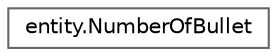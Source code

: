 digraph "Graphical Class Hierarchy"
{
 // LATEX_PDF_SIZE
  bgcolor="transparent";
  edge [fontname=Helvetica,fontsize=10,labelfontname=Helvetica,labelfontsize=10];
  node [fontname=Helvetica,fontsize=10,shape=box,height=0.2,width=0.4];
  rankdir="LR";
  Node0 [id="Node000000",label="entity.NumberOfBullet",height=0.2,width=0.4,color="grey40", fillcolor="white", style="filled",URL="$classentity_1_1_number_of_bullet.html",tooltip="TwoBulletPool extends BulletPool to manage firing two bullets at once."];
}
